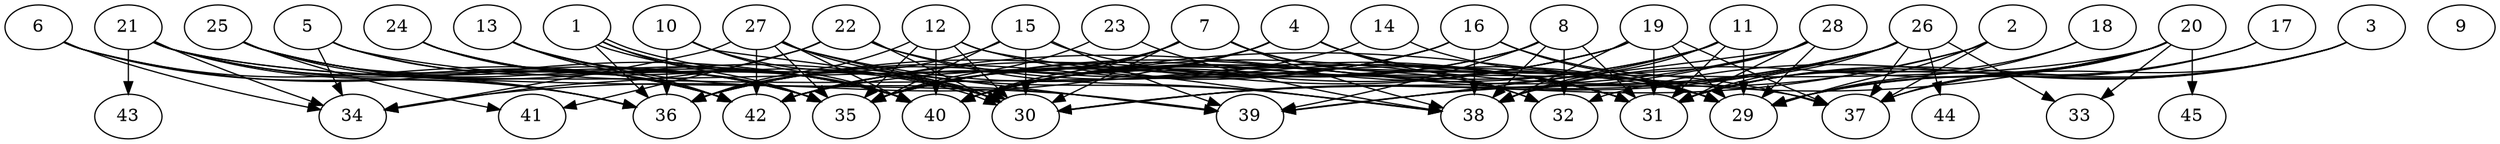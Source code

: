 // DAG automatically generated by daggen at Thu Oct  3 14:07:24 2019
// ./daggen --dot -n 45 --ccr 0.4 --fat 0.9 --regular 0.9 --density 0.6 --mindata 5242880 --maxdata 52428800 
digraph G {
  1 [size="21117440", alpha="0.16", expect_size="8446976"] 
  1 -> 30 [size ="8446976"]
  1 -> 30 [size ="8446976"]
  1 -> 35 [size ="8446976"]
  1 -> 36 [size ="8446976"]
  1 -> 40 [size ="8446976"]
  2 [size="119331840", alpha="0.15", expect_size="47732736"] 
  2 -> 29 [size ="47732736"]
  2 -> 30 [size ="47732736"]
  2 -> 37 [size ="47732736"]
  2 -> 39 [size ="47732736"]
  3 [size="36587520", alpha="0.12", expect_size="14635008"] 
  3 -> 29 [size ="14635008"]
  3 -> 31 [size ="14635008"]
  3 -> 32 [size ="14635008"]
  3 -> 37 [size ="14635008"]
  4 [size="59458560", alpha="0.19", expect_size="23783424"] 
  4 -> 29 [size ="23783424"]
  4 -> 31 [size ="23783424"]
  4 -> 32 [size ="23783424"]
  4 -> 34 [size ="23783424"]
  4 -> 40 [size ="23783424"]
  4 -> 42 [size ="23783424"]
  5 [size="13132800", alpha="0.11", expect_size="5253120"] 
  5 -> 34 [size ="5253120"]
  5 -> 37 [size ="5253120"]
  5 -> 40 [size ="5253120"]
  5 -> 42 [size ="5253120"]
  6 [size="30963200", alpha="0.17", expect_size="12385280"] 
  6 -> 34 [size ="12385280"]
  6 -> 36 [size ="12385280"]
  6 -> 40 [size ="12385280"]
  6 -> 42 [size ="12385280"]
  7 [size="126021120", alpha="0.08", expect_size="50408448"] 
  7 -> 30 [size ="50408448"]
  7 -> 31 [size ="50408448"]
  7 -> 32 [size ="50408448"]
  7 -> 35 [size ="50408448"]
  7 -> 38 [size ="50408448"]
  7 -> 40 [size ="50408448"]
  7 -> 42 [size ="50408448"]
  8 [size="48998400", alpha="0.10", expect_size="19599360"] 
  8 -> 31 [size ="19599360"]
  8 -> 32 [size ="19599360"]
  8 -> 35 [size ="19599360"]
  8 -> 38 [size ="19599360"]
  8 -> 39 [size ="19599360"]
  8 -> 40 [size ="19599360"]
  9 [size="69381120", alpha="0.13", expect_size="27752448"] 
  10 [size="104117760", alpha="0.17", expect_size="41647104"] 
  10 -> 30 [size ="41647104"]
  10 -> 36 [size ="41647104"]
  10 -> 39 [size ="41647104"]
  10 -> 40 [size ="41647104"]
  11 [size="122636800", alpha="0.20", expect_size="49054720"] 
  11 -> 29 [size ="49054720"]
  11 -> 30 [size ="49054720"]
  11 -> 31 [size ="49054720"]
  11 -> 35 [size ="49054720"]
  11 -> 38 [size ="49054720"]
  11 -> 40 [size ="49054720"]
  12 [size="98695680", alpha="0.00", expect_size="39478272"] 
  12 -> 30 [size ="39478272"]
  12 -> 31 [size ="39478272"]
  12 -> 35 [size ="39478272"]
  12 -> 36 [size ="39478272"]
  12 -> 38 [size ="39478272"]
  12 -> 40 [size ="39478272"]
  13 [size="68833280", alpha="0.07", expect_size="27533312"] 
  13 -> 35 [size ="27533312"]
  13 -> 39 [size ="27533312"]
  13 -> 40 [size ="27533312"]
  13 -> 42 [size ="27533312"]
  14 [size="19427840", alpha="0.18", expect_size="7771136"] 
  14 -> 29 [size ="7771136"]
  14 -> 36 [size ="7771136"]
  15 [size="13219840", alpha="0.11", expect_size="5287936"] 
  15 -> 29 [size ="5287936"]
  15 -> 30 [size ="5287936"]
  15 -> 35 [size ="5287936"]
  15 -> 36 [size ="5287936"]
  15 -> 39 [size ="5287936"]
  16 [size="80320000", alpha="0.08", expect_size="32128000"] 
  16 -> 29 [size ="32128000"]
  16 -> 35 [size ="32128000"]
  16 -> 36 [size ="32128000"]
  16 -> 37 [size ="32128000"]
  16 -> 38 [size ="32128000"]
  16 -> 40 [size ="32128000"]
  17 [size="62289920", alpha="0.09", expect_size="24915968"] 
  17 -> 29 [size ="24915968"]
  17 -> 31 [size ="24915968"]
  18 [size="106961920", alpha="0.12", expect_size="42784768"] 
  18 -> 29 [size ="42784768"]
  18 -> 31 [size ="42784768"]
  19 [size="46341120", alpha="0.08", expect_size="18536448"] 
  19 -> 29 [size ="18536448"]
  19 -> 31 [size ="18536448"]
  19 -> 36 [size ="18536448"]
  19 -> 37 [size ="18536448"]
  19 -> 38 [size ="18536448"]
  19 -> 40 [size ="18536448"]
  19 -> 42 [size ="18536448"]
  20 [size="121815040", alpha="0.11", expect_size="48726016"] 
  20 -> 29 [size ="48726016"]
  20 -> 31 [size ="48726016"]
  20 -> 33 [size ="48726016"]
  20 -> 37 [size ="48726016"]
  20 -> 38 [size ="48726016"]
  20 -> 40 [size ="48726016"]
  20 -> 42 [size ="48726016"]
  20 -> 45 [size ="48726016"]
  21 [size="101644800", alpha="0.16", expect_size="40657920"] 
  21 -> 29 [size ="40657920"]
  21 -> 34 [size ="40657920"]
  21 -> 35 [size ="40657920"]
  21 -> 36 [size ="40657920"]
  21 -> 39 [size ="40657920"]
  21 -> 42 [size ="40657920"]
  21 -> 43 [size ="40657920"]
  22 [size="100083200", alpha="0.19", expect_size="40033280"] 
  22 -> 30 [size ="40033280"]
  22 -> 31 [size ="40033280"]
  22 -> 34 [size ="40033280"]
  22 -> 38 [size ="40033280"]
  22 -> 41 [size ="40033280"]
  23 [size="100940800", alpha="0.05", expect_size="40376320"] 
  23 -> 35 [size ="40376320"]
  23 -> 38 [size ="40376320"]
  24 [size="24944640", alpha="0.20", expect_size="9977856"] 
  24 -> 30 [size ="9977856"]
  24 -> 35 [size ="9977856"]
  24 -> 40 [size ="9977856"]
  24 -> 42 [size ="9977856"]
  25 [size="16007680", alpha="0.14", expect_size="6403072"] 
  25 -> 30 [size ="6403072"]
  25 -> 35 [size ="6403072"]
  25 -> 36 [size ="6403072"]
  25 -> 40 [size ="6403072"]
  25 -> 41 [size ="6403072"]
  25 -> 42 [size ="6403072"]
  26 [size="82754560", alpha="0.11", expect_size="33101824"] 
  26 -> 30 [size ="33101824"]
  26 -> 31 [size ="33101824"]
  26 -> 33 [size ="33101824"]
  26 -> 37 [size ="33101824"]
  26 -> 39 [size ="33101824"]
  26 -> 40 [size ="33101824"]
  26 -> 42 [size ="33101824"]
  26 -> 44 [size ="33101824"]
  27 [size="13429760", alpha="0.08", expect_size="5371904"] 
  27 -> 30 [size ="5371904"]
  27 -> 31 [size ="5371904"]
  27 -> 34 [size ="5371904"]
  27 -> 35 [size ="5371904"]
  27 -> 38 [size ="5371904"]
  27 -> 40 [size ="5371904"]
  27 -> 42 [size ="5371904"]
  28 [size="63836160", alpha="0.11", expect_size="25534464"] 
  28 -> 29 [size ="25534464"]
  28 -> 30 [size ="25534464"]
  28 -> 31 [size ="25534464"]
  28 -> 35 [size ="25534464"]
  28 -> 38 [size ="25534464"]
  28 -> 39 [size ="25534464"]
  29 [size="18129920", alpha="0.03", expect_size="7251968"] 
  30 [size="66910720", alpha="0.10", expect_size="26764288"] 
  31 [size="16547840", alpha="0.17", expect_size="6619136"] 
  32 [size="110978560", alpha="0.17", expect_size="44391424"] 
  33 [size="102538240", alpha="0.07", expect_size="41015296"] 
  34 [size="14704640", alpha="0.19", expect_size="5881856"] 
  35 [size="129763840", alpha="0.10", expect_size="51905536"] 
  36 [size="93847040", alpha="0.13", expect_size="37538816"] 
  37 [size="42775040", alpha="0.04", expect_size="17110016"] 
  38 [size="89466880", alpha="0.11", expect_size="35786752"] 
  39 [size="33881600", alpha="0.03", expect_size="13552640"] 
  40 [size="50260480", alpha="0.14", expect_size="20104192"] 
  41 [size="111654400", alpha="0.20", expect_size="44661760"] 
  42 [size="91663360", alpha="0.01", expect_size="36665344"] 
  43 [size="75875840", alpha="0.16", expect_size="30350336"] 
  44 [size="120020480", alpha="0.14", expect_size="48008192"] 
  45 [size="112458240", alpha="0.12", expect_size="44983296"] 
}
